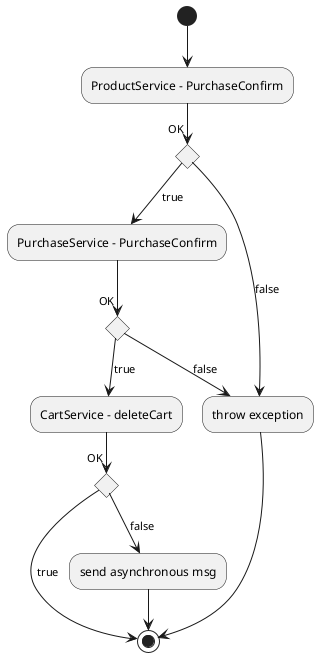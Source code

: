 @startuml


(*) --> "ProductService - PurchaseConfirm"


if "OK" then
--> [true] "PurchaseService - PurchaseConfirm" as pc
else
--> [false] "throw exception" 
--> (*)

pc --> if "OK" then
--> [true] "CartService - deleteCart" as dc
else
--> [false] "throw exception"

dc --> if "OK" then
--> [true] (*)
else
--> [false] "send asynchronous msg" as msg
msg --> (*)

@enduml